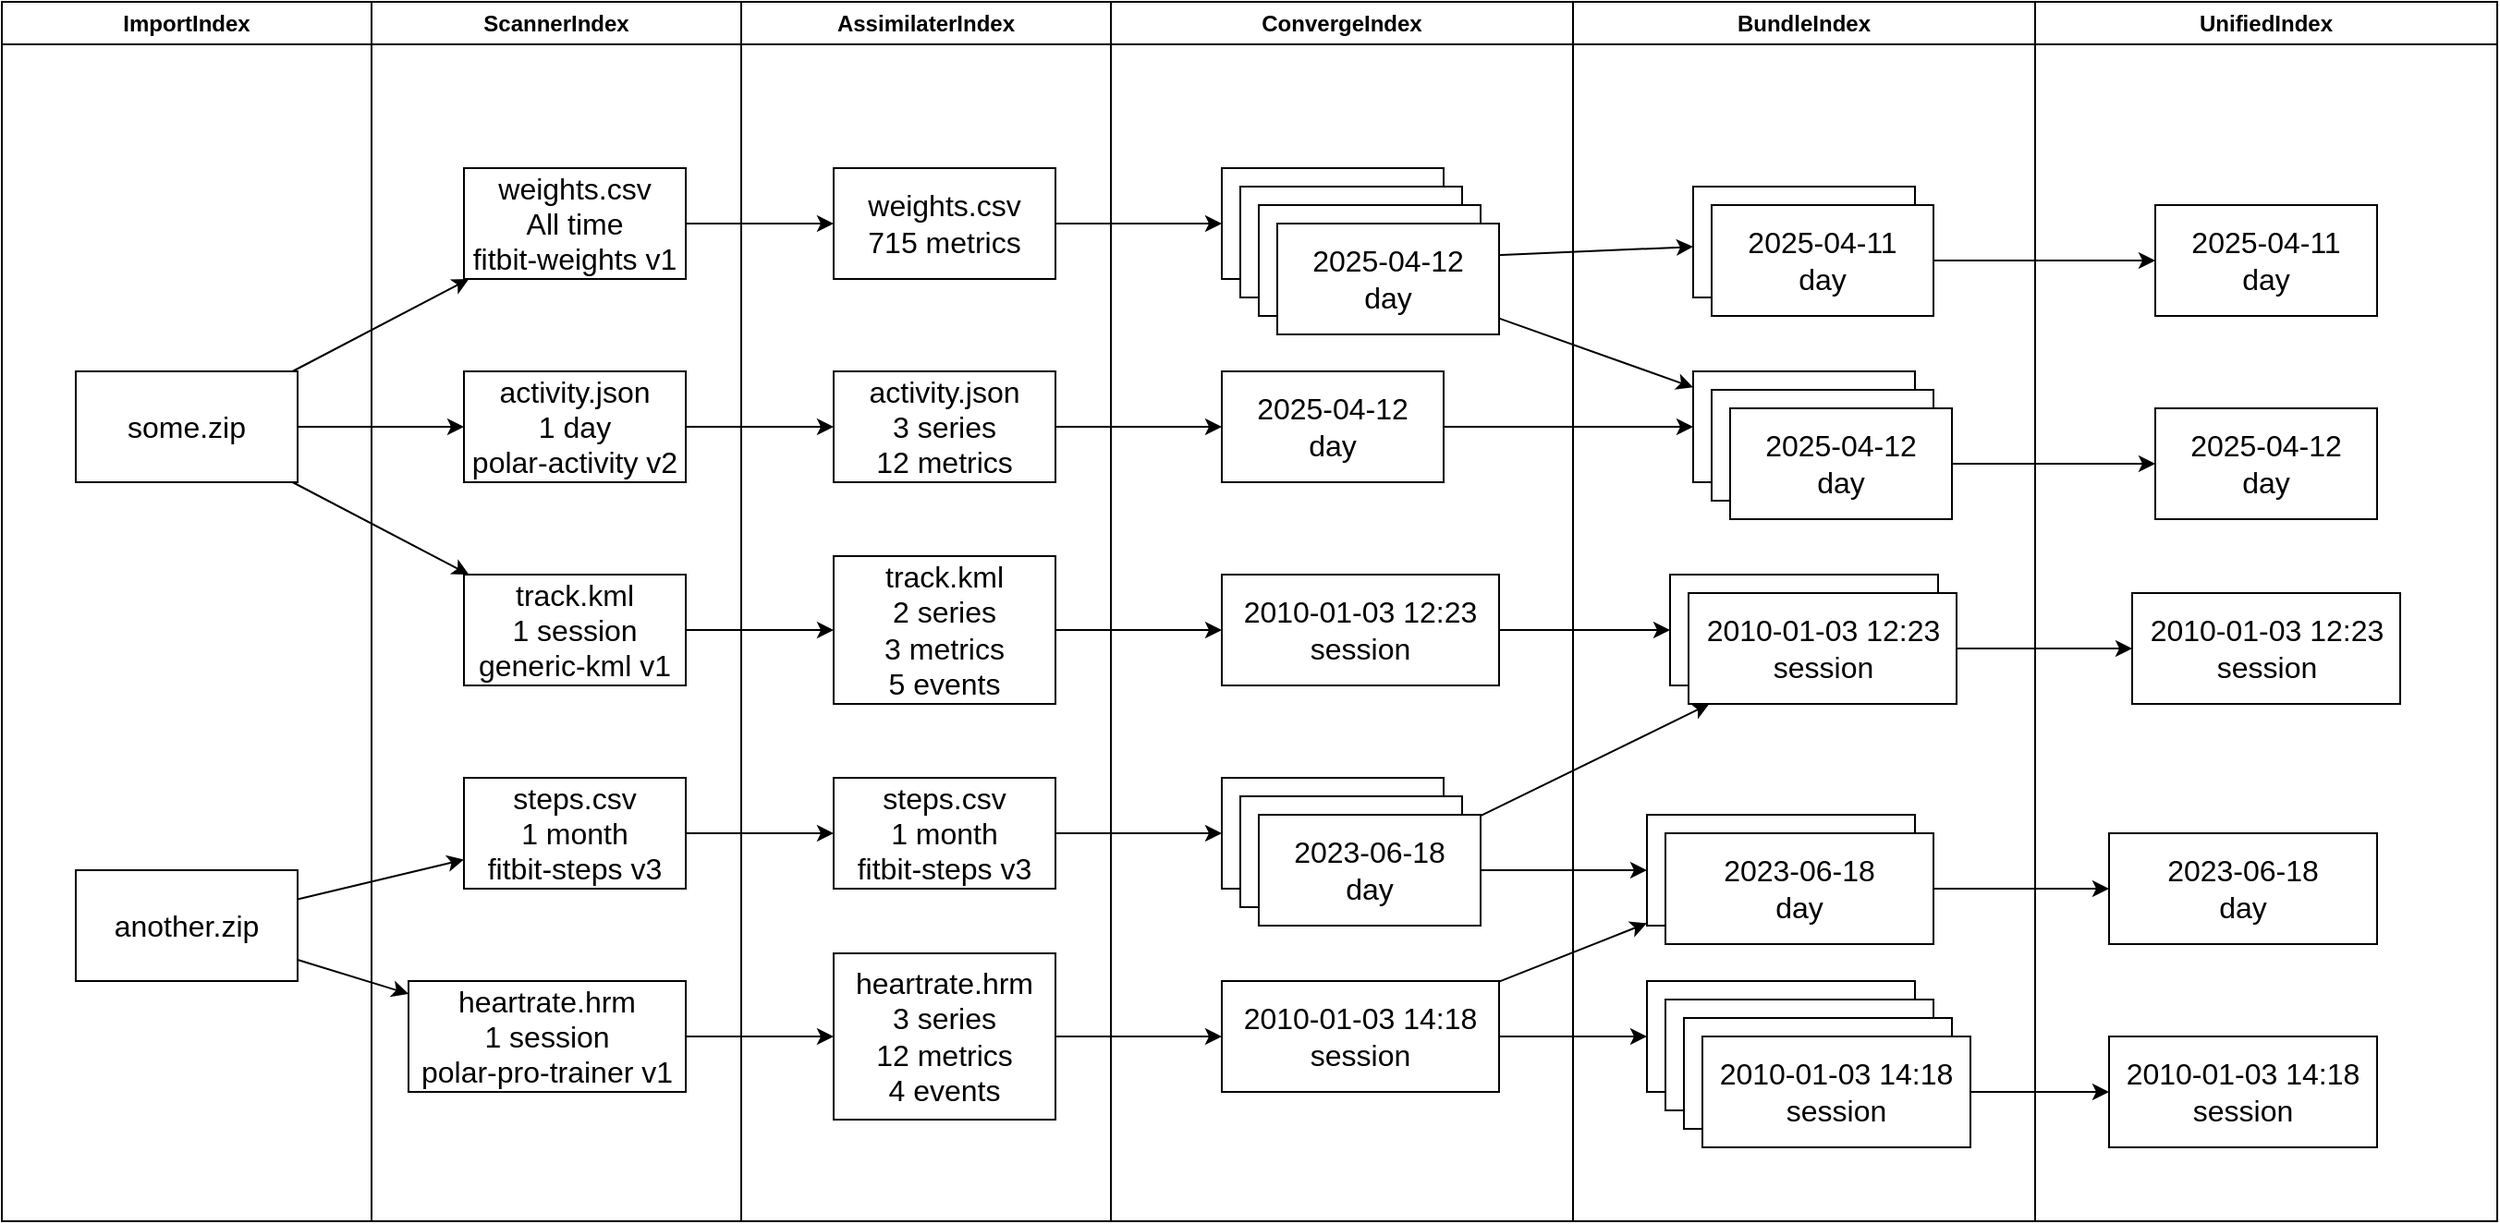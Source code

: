 <mxfile version="23.1.5" type="device">
  <diagram name="Page-1" id="dw2R8UvdVSDYf6LvLGtP">
    <mxGraphModel dx="2037" dy="825" grid="0" gridSize="10" guides="1" tooltips="1" connect="1" arrows="1" fold="1" page="0" pageScale="1" pageWidth="1169" pageHeight="827" math="0" shadow="0">
      <root>
        <mxCell id="0" />
        <mxCell id="1" parent="0" />
        <mxCell id="IyHDnn9v0o6nhPP4Vegb-7" style="rounded=0;orthogonalLoop=1;jettySize=auto;html=1;" edge="1" parent="1" source="IyHDnn9v0o6nhPP4Vegb-1" target="IyHDnn9v0o6nhPP4Vegb-3">
          <mxGeometry relative="1" as="geometry" />
        </mxCell>
        <mxCell id="IyHDnn9v0o6nhPP4Vegb-11" style="edgeStyle=none;rounded=0;orthogonalLoop=1;jettySize=auto;html=1;" edge="1" parent="1" source="IyHDnn9v0o6nhPP4Vegb-1" target="IyHDnn9v0o6nhPP4Vegb-10">
          <mxGeometry relative="1" as="geometry" />
        </mxCell>
        <mxCell id="IyHDnn9v0o6nhPP4Vegb-20" style="edgeStyle=none;rounded=0;orthogonalLoop=1;jettySize=auto;html=1;" edge="1" parent="1" source="IyHDnn9v0o6nhPP4Vegb-2" target="IyHDnn9v0o6nhPP4Vegb-14">
          <mxGeometry relative="1" as="geometry" />
        </mxCell>
        <mxCell id="IyHDnn9v0o6nhPP4Vegb-2" value="activity.json&lt;br&gt;1 day&lt;br&gt;polar-activity v2" style="rounded=0;whiteSpace=wrap;html=1;fontSize=16;" vertex="1" parent="1">
          <mxGeometry x="440" y="220" width="120" height="60" as="geometry" />
        </mxCell>
        <mxCell id="IyHDnn9v0o6nhPP4Vegb-21" style="edgeStyle=none;rounded=0;orthogonalLoop=1;jettySize=auto;html=1;" edge="1" parent="1" source="IyHDnn9v0o6nhPP4Vegb-3" target="IyHDnn9v0o6nhPP4Vegb-15">
          <mxGeometry relative="1" as="geometry" />
        </mxCell>
        <mxCell id="IyHDnn9v0o6nhPP4Vegb-3" value="track.kml&lt;br&gt;1 session&lt;br&gt;generic-kml v1" style="rounded=0;whiteSpace=wrap;html=1;fontSize=16;" vertex="1" parent="1">
          <mxGeometry x="440" y="330" width="120" height="60" as="geometry" />
        </mxCell>
        <mxCell id="IyHDnn9v0o6nhPP4Vegb-6" style="rounded=0;orthogonalLoop=1;jettySize=auto;html=1;" edge="1" parent="1" source="IyHDnn9v0o6nhPP4Vegb-1" target="IyHDnn9v0o6nhPP4Vegb-2">
          <mxGeometry relative="1" as="geometry" />
        </mxCell>
        <mxCell id="IyHDnn9v0o6nhPP4Vegb-19" style="edgeStyle=none;rounded=0;orthogonalLoop=1;jettySize=auto;html=1;" edge="1" parent="1" source="IyHDnn9v0o6nhPP4Vegb-10" target="IyHDnn9v0o6nhPP4Vegb-18">
          <mxGeometry relative="1" as="geometry" />
        </mxCell>
        <mxCell id="IyHDnn9v0o6nhPP4Vegb-10" value="weights.csv&lt;br&gt;All time&lt;br&gt;fitbit-weights v1" style="rounded=0;whiteSpace=wrap;html=1;fontSize=16;" vertex="1" parent="1">
          <mxGeometry x="440" y="110" width="120" height="60" as="geometry" />
        </mxCell>
        <mxCell id="IyHDnn9v0o6nhPP4Vegb-12" value="ImportIndex" style="swimlane;whiteSpace=wrap;html=1;" vertex="1" parent="1">
          <mxGeometry x="190" y="20" width="200" height="660" as="geometry" />
        </mxCell>
        <mxCell id="IyHDnn9v0o6nhPP4Vegb-1" value="some.zip" style="rounded=0;whiteSpace=wrap;html=1;fontSize=16;" vertex="1" parent="IyHDnn9v0o6nhPP4Vegb-12">
          <mxGeometry x="40" y="200" width="120" height="60" as="geometry" />
        </mxCell>
        <mxCell id="IyHDnn9v0o6nhPP4Vegb-79" value="another.zip" style="rounded=0;whiteSpace=wrap;html=1;fontSize=16;" vertex="1" parent="IyHDnn9v0o6nhPP4Vegb-12">
          <mxGeometry x="40" y="470" width="120" height="60" as="geometry" />
        </mxCell>
        <mxCell id="IyHDnn9v0o6nhPP4Vegb-13" value="ScannerIndex" style="swimlane;whiteSpace=wrap;html=1;" vertex="1" parent="1">
          <mxGeometry x="390" y="20" width="200" height="660" as="geometry" />
        </mxCell>
        <mxCell id="IyHDnn9v0o6nhPP4Vegb-4" value="heartrate.hrm&lt;br&gt;1 session&lt;br&gt;polar-pro-trainer v1" style="rounded=0;whiteSpace=wrap;html=1;fontSize=16;" vertex="1" parent="IyHDnn9v0o6nhPP4Vegb-13">
          <mxGeometry x="20" y="530" width="150" height="60" as="geometry" />
        </mxCell>
        <mxCell id="IyHDnn9v0o6nhPP4Vegb-5" value="steps.csv&lt;br&gt;1 month&lt;br&gt;fitbit-steps v3" style="rounded=0;whiteSpace=wrap;html=1;fontSize=16;" vertex="1" parent="IyHDnn9v0o6nhPP4Vegb-13">
          <mxGeometry x="50" y="420" width="120" height="60" as="geometry" />
        </mxCell>
        <mxCell id="IyHDnn9v0o6nhPP4Vegb-34" style="edgeStyle=none;rounded=0;orthogonalLoop=1;jettySize=auto;html=1;" edge="1" parent="1" source="IyHDnn9v0o6nhPP4Vegb-14" target="IyHDnn9v0o6nhPP4Vegb-32">
          <mxGeometry relative="1" as="geometry">
            <mxPoint x="980" y="250" as="targetPoint" />
          </mxGeometry>
        </mxCell>
        <mxCell id="IyHDnn9v0o6nhPP4Vegb-14" value="activity.json&lt;br&gt;3 series&lt;br&gt;12 metrics" style="rounded=0;whiteSpace=wrap;html=1;fontSize=16;" vertex="1" parent="1">
          <mxGeometry x="640" y="220" width="120" height="60" as="geometry" />
        </mxCell>
        <mxCell id="IyHDnn9v0o6nhPP4Vegb-36" style="edgeStyle=none;rounded=0;orthogonalLoop=1;jettySize=auto;html=1;" edge="1" parent="1" source="IyHDnn9v0o6nhPP4Vegb-15" target="IyHDnn9v0o6nhPP4Vegb-33">
          <mxGeometry relative="1" as="geometry" />
        </mxCell>
        <mxCell id="IyHDnn9v0o6nhPP4Vegb-15" value="track.kml&lt;br&gt;2 series&lt;br&gt;3 metrics&lt;br&gt;5 events" style="rounded=0;whiteSpace=wrap;html=1;fontSize=16;" vertex="1" parent="1">
          <mxGeometry x="640" y="320" width="120" height="80" as="geometry" />
        </mxCell>
        <mxCell id="IyHDnn9v0o6nhPP4Vegb-42" style="edgeStyle=none;rounded=0;orthogonalLoop=1;jettySize=auto;html=1;" edge="1" parent="1" source="IyHDnn9v0o6nhPP4Vegb-16" target="IyHDnn9v0o6nhPP4Vegb-41">
          <mxGeometry relative="1" as="geometry" />
        </mxCell>
        <mxCell id="IyHDnn9v0o6nhPP4Vegb-16" value="heartrate.hrm&lt;br&gt;3 series&lt;br&gt;12 metrics&lt;br&gt;4 events" style="rounded=0;whiteSpace=wrap;html=1;fontSize=16;" vertex="1" parent="1">
          <mxGeometry x="640" y="535" width="120" height="90" as="geometry" />
        </mxCell>
        <mxCell id="IyHDnn9v0o6nhPP4Vegb-17" value="steps.csv&lt;br&gt;31 series&lt;br&gt;62 metrics" style="rounded=0;whiteSpace=wrap;html=1;fontSize=16;" vertex="1" parent="1">
          <mxGeometry x="640" y="440" width="120" height="60" as="geometry" />
        </mxCell>
        <mxCell id="IyHDnn9v0o6nhPP4Vegb-28" style="edgeStyle=none;rounded=0;orthogonalLoop=1;jettySize=auto;html=1;" edge="1" parent="1" source="IyHDnn9v0o6nhPP4Vegb-18" target="IyHDnn9v0o6nhPP4Vegb-27">
          <mxGeometry relative="1" as="geometry" />
        </mxCell>
        <mxCell id="IyHDnn9v0o6nhPP4Vegb-18" value="weights.csv&lt;div&gt;715 metrics&lt;/div&gt;" style="rounded=0;whiteSpace=wrap;html=1;fontSize=16;" vertex="1" parent="1">
          <mxGeometry x="640" y="110" width="120" height="60" as="geometry" />
        </mxCell>
        <mxCell id="IyHDnn9v0o6nhPP4Vegb-22" style="edgeStyle=none;rounded=0;orthogonalLoop=1;jettySize=auto;html=1;" edge="1" parent="1" source="IyHDnn9v0o6nhPP4Vegb-5" target="IyHDnn9v0o6nhPP4Vegb-17">
          <mxGeometry relative="1" as="geometry" />
        </mxCell>
        <mxCell id="IyHDnn9v0o6nhPP4Vegb-23" style="edgeStyle=none;rounded=0;orthogonalLoop=1;jettySize=auto;html=1;" edge="1" parent="1" source="IyHDnn9v0o6nhPP4Vegb-4" target="IyHDnn9v0o6nhPP4Vegb-16">
          <mxGeometry relative="1" as="geometry" />
        </mxCell>
        <mxCell id="IyHDnn9v0o6nhPP4Vegb-24" value="AssimilaterIndex" style="swimlane;whiteSpace=wrap;html=1;" vertex="1" parent="1">
          <mxGeometry x="590" y="20" width="200" height="660" as="geometry" />
        </mxCell>
        <mxCell id="IyHDnn9v0o6nhPP4Vegb-26" value="steps.csv&lt;br&gt;1 month&lt;br&gt;fitbit-steps v3" style="rounded=0;whiteSpace=wrap;html=1;fontSize=16;" vertex="1" parent="IyHDnn9v0o6nhPP4Vegb-24">
          <mxGeometry x="50" y="420" width="120" height="60" as="geometry" />
        </mxCell>
        <mxCell id="IyHDnn9v0o6nhPP4Vegb-27" value="2025-04-12&lt;br&gt;metric: weight" style="rounded=0;whiteSpace=wrap;html=1;fontSize=16;" vertex="1" parent="1">
          <mxGeometry x="850" y="110" width="120" height="60" as="geometry" />
        </mxCell>
        <mxCell id="IyHDnn9v0o6nhPP4Vegb-29" value="2025-04-12&lt;br&gt;metric: weight" style="rounded=0;whiteSpace=wrap;html=1;fontSize=16;" vertex="1" parent="1">
          <mxGeometry x="860" y="120" width="120" height="60" as="geometry" />
        </mxCell>
        <mxCell id="IyHDnn9v0o6nhPP4Vegb-51" style="edgeStyle=none;rounded=0;orthogonalLoop=1;jettySize=auto;html=1;" edge="1" parent="1" source="IyHDnn9v0o6nhPP4Vegb-30" target="IyHDnn9v0o6nhPP4Vegb-50">
          <mxGeometry relative="1" as="geometry" />
        </mxCell>
        <mxCell id="IyHDnn9v0o6nhPP4Vegb-30" value="2025-04-12&lt;br&gt;metric: weight" style="rounded=0;whiteSpace=wrap;html=1;fontSize=16;" vertex="1" parent="1">
          <mxGeometry x="870" y="130" width="120" height="60" as="geometry" />
        </mxCell>
        <mxCell id="IyHDnn9v0o6nhPP4Vegb-49" style="edgeStyle=none;rounded=0;orthogonalLoop=1;jettySize=auto;html=1;" edge="1" parent="1" source="IyHDnn9v0o6nhPP4Vegb-31" target="IyHDnn9v0o6nhPP4Vegb-47">
          <mxGeometry relative="1" as="geometry" />
        </mxCell>
        <mxCell id="IyHDnn9v0o6nhPP4Vegb-31" value="2025-04-12&lt;br&gt;day" style="rounded=0;whiteSpace=wrap;html=1;fontSize=16;" vertex="1" parent="1">
          <mxGeometry x="880" y="140" width="120" height="60" as="geometry" />
        </mxCell>
        <mxCell id="IyHDnn9v0o6nhPP4Vegb-53" style="edgeStyle=none;rounded=0;orthogonalLoop=1;jettySize=auto;html=1;" edge="1" parent="1" source="IyHDnn9v0o6nhPP4Vegb-33" target="IyHDnn9v0o6nhPP4Vegb-52">
          <mxGeometry relative="1" as="geometry" />
        </mxCell>
        <mxCell id="IyHDnn9v0o6nhPP4Vegb-33" value="2010-01-03 12:23&lt;br&gt;session" style="rounded=0;whiteSpace=wrap;html=1;fontSize=16;" vertex="1" parent="1">
          <mxGeometry x="850" y="330" width="150" height="60" as="geometry" />
        </mxCell>
        <mxCell id="IyHDnn9v0o6nhPP4Vegb-37" value="2023-06-18&lt;br&gt;series: steps" style="rounded=0;whiteSpace=wrap;html=1;fontSize=16;" vertex="1" parent="1">
          <mxGeometry x="850" y="440" width="120" height="60" as="geometry" />
        </mxCell>
        <mxCell id="IyHDnn9v0o6nhPP4Vegb-38" value="2023-06-18&lt;br&gt;series: steps" style="rounded=0;whiteSpace=wrap;html=1;fontSize=16;" vertex="1" parent="1">
          <mxGeometry x="860" y="450" width="120" height="60" as="geometry" />
        </mxCell>
        <mxCell id="IyHDnn9v0o6nhPP4Vegb-56" style="edgeStyle=none;rounded=0;orthogonalLoop=1;jettySize=auto;html=1;" edge="1" parent="1" source="IyHDnn9v0o6nhPP4Vegb-39" target="IyHDnn9v0o6nhPP4Vegb-54">
          <mxGeometry relative="1" as="geometry" />
        </mxCell>
        <mxCell id="IyHDnn9v0o6nhPP4Vegb-82" style="edgeStyle=none;rounded=0;orthogonalLoop=1;jettySize=auto;html=1;" edge="1" parent="1" source="IyHDnn9v0o6nhPP4Vegb-39" target="IyHDnn9v0o6nhPP4Vegb-61">
          <mxGeometry relative="1" as="geometry" />
        </mxCell>
        <mxCell id="IyHDnn9v0o6nhPP4Vegb-39" value="2023-06-18&lt;br&gt;day" style="rounded=0;whiteSpace=wrap;html=1;fontSize=16;" vertex="1" parent="1">
          <mxGeometry x="870" y="460" width="120" height="60" as="geometry" />
        </mxCell>
        <mxCell id="IyHDnn9v0o6nhPP4Vegb-40" style="edgeStyle=none;rounded=0;orthogonalLoop=1;jettySize=auto;html=1;" edge="1" parent="1" source="IyHDnn9v0o6nhPP4Vegb-26" target="IyHDnn9v0o6nhPP4Vegb-37">
          <mxGeometry relative="1" as="geometry" />
        </mxCell>
        <mxCell id="IyHDnn9v0o6nhPP4Vegb-57" style="edgeStyle=none;rounded=0;orthogonalLoop=1;jettySize=auto;html=1;" edge="1" parent="1" source="IyHDnn9v0o6nhPP4Vegb-41" target="IyHDnn9v0o6nhPP4Vegb-55">
          <mxGeometry relative="1" as="geometry" />
        </mxCell>
        <mxCell id="IyHDnn9v0o6nhPP4Vegb-78" style="edgeStyle=none;rounded=0;orthogonalLoop=1;jettySize=auto;html=1;" edge="1" parent="1" source="IyHDnn9v0o6nhPP4Vegb-41" target="IyHDnn9v0o6nhPP4Vegb-54">
          <mxGeometry relative="1" as="geometry" />
        </mxCell>
        <mxCell id="IyHDnn9v0o6nhPP4Vegb-41" value="2010-01-03 14:18&lt;br&gt;session" style="rounded=0;whiteSpace=wrap;html=1;fontSize=16;" vertex="1" parent="1">
          <mxGeometry x="850" y="550" width="150" height="60" as="geometry" />
        </mxCell>
        <mxCell id="IyHDnn9v0o6nhPP4Vegb-43" value="ConvergeIndex" style="swimlane;whiteSpace=wrap;html=1;" vertex="1" parent="1">
          <mxGeometry x="790" y="20" width="250" height="660" as="geometry" />
        </mxCell>
        <mxCell id="IyHDnn9v0o6nhPP4Vegb-32" value="2025-04-12&lt;br&gt;day" style="rounded=0;whiteSpace=wrap;html=1;fontSize=16;" vertex="1" parent="IyHDnn9v0o6nhPP4Vegb-43">
          <mxGeometry x="60" y="200" width="120" height="60" as="geometry" />
        </mxCell>
        <mxCell id="IyHDnn9v0o6nhPP4Vegb-46" value="BundleIndex" style="swimlane;whiteSpace=wrap;html=1;" vertex="1" parent="1">
          <mxGeometry x="1040" y="20" width="250" height="660" as="geometry" />
        </mxCell>
        <mxCell id="IyHDnn9v0o6nhPP4Vegb-47" value="2025-04-12&lt;br&gt;day" style="rounded=0;whiteSpace=wrap;html=1;fontSize=16;" vertex="1" parent="IyHDnn9v0o6nhPP4Vegb-46">
          <mxGeometry x="65" y="200" width="120" height="60" as="geometry" />
        </mxCell>
        <mxCell id="IyHDnn9v0o6nhPP4Vegb-50" value="2025-04-11&lt;br&gt;day" style="rounded=0;whiteSpace=wrap;html=1;fontSize=16;" vertex="1" parent="IyHDnn9v0o6nhPP4Vegb-46">
          <mxGeometry x="65" y="100" width="120" height="60" as="geometry" />
        </mxCell>
        <mxCell id="IyHDnn9v0o6nhPP4Vegb-52" value="2010-01-03 12:23&lt;br&gt;session" style="rounded=0;whiteSpace=wrap;html=1;fontSize=16;" vertex="1" parent="IyHDnn9v0o6nhPP4Vegb-46">
          <mxGeometry x="52.5" y="310" width="145" height="60" as="geometry" />
        </mxCell>
        <mxCell id="IyHDnn9v0o6nhPP4Vegb-54" value="2023-06-18&lt;br&gt;day" style="rounded=0;whiteSpace=wrap;html=1;fontSize=16;" vertex="1" parent="IyHDnn9v0o6nhPP4Vegb-46">
          <mxGeometry x="40" y="440" width="145" height="60" as="geometry" />
        </mxCell>
        <mxCell id="IyHDnn9v0o6nhPP4Vegb-55" value="2010-01-03 14:18&lt;br&gt;session" style="rounded=0;whiteSpace=wrap;html=1;fontSize=16;" vertex="1" parent="IyHDnn9v0o6nhPP4Vegb-46">
          <mxGeometry x="40" y="530" width="145" height="60" as="geometry" />
        </mxCell>
        <mxCell id="IyHDnn9v0o6nhPP4Vegb-48" style="edgeStyle=none;rounded=0;orthogonalLoop=1;jettySize=auto;html=1;" edge="1" parent="1" source="IyHDnn9v0o6nhPP4Vegb-32" target="IyHDnn9v0o6nhPP4Vegb-47">
          <mxGeometry relative="1" as="geometry" />
        </mxCell>
        <mxCell id="IyHDnn9v0o6nhPP4Vegb-58" value="2025-04-12&lt;br&gt;day" style="rounded=0;whiteSpace=wrap;html=1;fontSize=16;" vertex="1" parent="1">
          <mxGeometry x="1115" y="230" width="120" height="60" as="geometry" />
        </mxCell>
        <mxCell id="IyHDnn9v0o6nhPP4Vegb-73" style="edgeStyle=none;rounded=0;orthogonalLoop=1;jettySize=auto;html=1;" edge="1" parent="1" source="IyHDnn9v0o6nhPP4Vegb-59" target="IyHDnn9v0o6nhPP4Vegb-67">
          <mxGeometry relative="1" as="geometry" />
        </mxCell>
        <mxCell id="IyHDnn9v0o6nhPP4Vegb-59" value="2025-04-12&lt;br&gt;day" style="rounded=0;whiteSpace=wrap;html=1;fontSize=16;" vertex="1" parent="1">
          <mxGeometry x="1125" y="240" width="120" height="60" as="geometry" />
        </mxCell>
        <mxCell id="IyHDnn9v0o6nhPP4Vegb-72" style="edgeStyle=none;rounded=0;orthogonalLoop=1;jettySize=auto;html=1;" edge="1" parent="1" source="IyHDnn9v0o6nhPP4Vegb-60" target="IyHDnn9v0o6nhPP4Vegb-68">
          <mxGeometry relative="1" as="geometry" />
        </mxCell>
        <mxCell id="IyHDnn9v0o6nhPP4Vegb-60" value="2025-04-11&lt;br&gt;day" style="rounded=0;whiteSpace=wrap;html=1;fontSize=16;" vertex="1" parent="1">
          <mxGeometry x="1115" y="130" width="120" height="60" as="geometry" />
        </mxCell>
        <mxCell id="IyHDnn9v0o6nhPP4Vegb-74" style="edgeStyle=none;rounded=0;orthogonalLoop=1;jettySize=auto;html=1;" edge="1" parent="1" source="IyHDnn9v0o6nhPP4Vegb-61" target="IyHDnn9v0o6nhPP4Vegb-69">
          <mxGeometry relative="1" as="geometry" />
        </mxCell>
        <mxCell id="IyHDnn9v0o6nhPP4Vegb-61" value="2010-01-03 12:23&lt;br&gt;session" style="rounded=0;whiteSpace=wrap;html=1;fontSize=16;" vertex="1" parent="1">
          <mxGeometry x="1102.5" y="340" width="145" height="60" as="geometry" />
        </mxCell>
        <mxCell id="IyHDnn9v0o6nhPP4Vegb-75" style="edgeStyle=none;rounded=0;orthogonalLoop=1;jettySize=auto;html=1;" edge="1" parent="1" source="IyHDnn9v0o6nhPP4Vegb-62" target="IyHDnn9v0o6nhPP4Vegb-70">
          <mxGeometry relative="1" as="geometry" />
        </mxCell>
        <mxCell id="IyHDnn9v0o6nhPP4Vegb-62" value="2023-06-18&lt;br&gt;day" style="rounded=0;whiteSpace=wrap;html=1;fontSize=16;" vertex="1" parent="1">
          <mxGeometry x="1090" y="470" width="145" height="60" as="geometry" />
        </mxCell>
        <mxCell id="IyHDnn9v0o6nhPP4Vegb-63" value="2010-01-03 14:18&lt;br&gt;session" style="rounded=0;whiteSpace=wrap;html=1;fontSize=16;" vertex="1" parent="1">
          <mxGeometry x="1090" y="560" width="145" height="60" as="geometry" />
        </mxCell>
        <mxCell id="IyHDnn9v0o6nhPP4Vegb-64" value="2010-01-03 14:18&lt;br&gt;session" style="rounded=0;whiteSpace=wrap;html=1;fontSize=16;" vertex="1" parent="1">
          <mxGeometry x="1100" y="570" width="145" height="60" as="geometry" />
        </mxCell>
        <mxCell id="IyHDnn9v0o6nhPP4Vegb-76" style="edgeStyle=none;rounded=0;orthogonalLoop=1;jettySize=auto;html=1;" edge="1" parent="1" source="IyHDnn9v0o6nhPP4Vegb-65" target="IyHDnn9v0o6nhPP4Vegb-71">
          <mxGeometry relative="1" as="geometry" />
        </mxCell>
        <mxCell id="IyHDnn9v0o6nhPP4Vegb-65" value="2010-01-03 14:18&lt;br&gt;session" style="rounded=0;whiteSpace=wrap;html=1;fontSize=16;" vertex="1" parent="1">
          <mxGeometry x="1110" y="580" width="145" height="60" as="geometry" />
        </mxCell>
        <mxCell id="IyHDnn9v0o6nhPP4Vegb-66" value="UnifiedIndex" style="swimlane;whiteSpace=wrap;html=1;" vertex="1" parent="1">
          <mxGeometry x="1290" y="20" width="250" height="660" as="geometry" />
        </mxCell>
        <mxCell id="IyHDnn9v0o6nhPP4Vegb-67" value="2025-04-12&lt;br&gt;day" style="rounded=0;whiteSpace=wrap;html=1;fontSize=16;" vertex="1" parent="IyHDnn9v0o6nhPP4Vegb-66">
          <mxGeometry x="65" y="220" width="120" height="60" as="geometry" />
        </mxCell>
        <mxCell id="IyHDnn9v0o6nhPP4Vegb-68" value="2025-04-11&lt;br&gt;day" style="rounded=0;whiteSpace=wrap;html=1;fontSize=16;" vertex="1" parent="IyHDnn9v0o6nhPP4Vegb-66">
          <mxGeometry x="65" y="110" width="120" height="60" as="geometry" />
        </mxCell>
        <mxCell id="IyHDnn9v0o6nhPP4Vegb-69" value="2010-01-03 12:23&lt;br&gt;session" style="rounded=0;whiteSpace=wrap;html=1;fontSize=16;" vertex="1" parent="IyHDnn9v0o6nhPP4Vegb-66">
          <mxGeometry x="52.5" y="320" width="145" height="60" as="geometry" />
        </mxCell>
        <mxCell id="IyHDnn9v0o6nhPP4Vegb-70" value="2023-06-18&lt;br&gt;day" style="rounded=0;whiteSpace=wrap;html=1;fontSize=16;" vertex="1" parent="IyHDnn9v0o6nhPP4Vegb-66">
          <mxGeometry x="40" y="450" width="145" height="60" as="geometry" />
        </mxCell>
        <mxCell id="IyHDnn9v0o6nhPP4Vegb-71" value="2010-01-03 14:18&lt;br&gt;session" style="rounded=0;whiteSpace=wrap;html=1;fontSize=16;" vertex="1" parent="IyHDnn9v0o6nhPP4Vegb-66">
          <mxGeometry x="40" y="560" width="145" height="60" as="geometry" />
        </mxCell>
        <mxCell id="IyHDnn9v0o6nhPP4Vegb-80" style="edgeStyle=none;rounded=0;orthogonalLoop=1;jettySize=auto;html=1;" edge="1" parent="1" source="IyHDnn9v0o6nhPP4Vegb-79" target="IyHDnn9v0o6nhPP4Vegb-5">
          <mxGeometry relative="1" as="geometry" />
        </mxCell>
        <mxCell id="IyHDnn9v0o6nhPP4Vegb-81" style="edgeStyle=none;rounded=0;orthogonalLoop=1;jettySize=auto;html=1;" edge="1" parent="1" source="IyHDnn9v0o6nhPP4Vegb-79" target="IyHDnn9v0o6nhPP4Vegb-4">
          <mxGeometry relative="1" as="geometry" />
        </mxCell>
      </root>
    </mxGraphModel>
  </diagram>
</mxfile>
